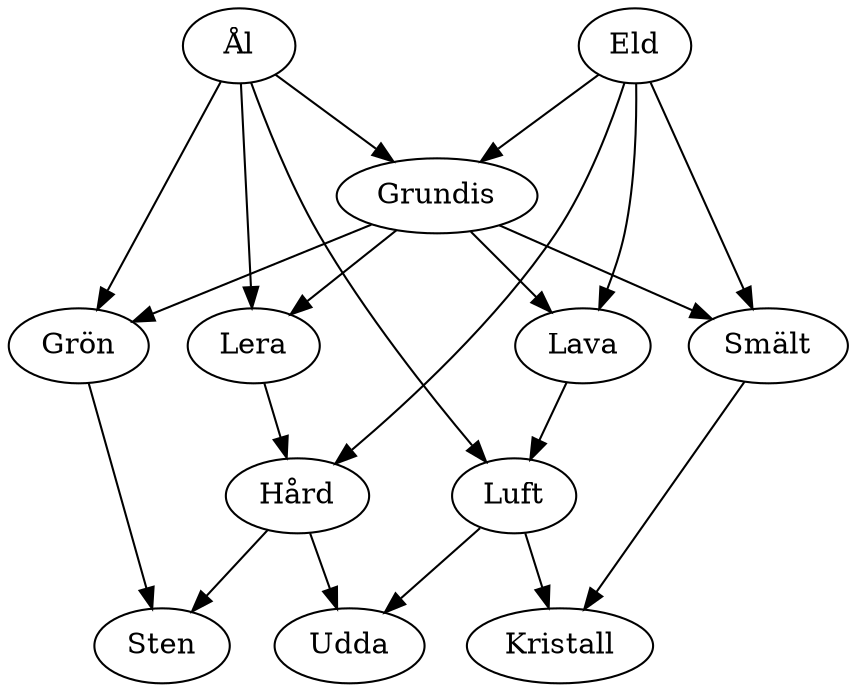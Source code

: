 digraph G {
  "Ål" -> "Grundis"
  "Eld" -> "Grundis"
  "Ål" -> "Lera"
  "Grundis" -> "Lera"
  "Eld" -> "Lava"
  "Grundis" -> "Lava"
  "Ål" -> "Grön"
  "Grundis" -> "Grön"
  "Eld" -> "Smält"
  "Grundis" -> "Smält"
  "Eld" -> "Hård"
  "Lera" -> "Hård"
  "Ål" -> "Luft"
  "Lava" -> "Luft"
  "Grön" -> "Sten"
  "Hård" -> "Sten"
  "Luft" -> "Kristall"
  "Smält" -> "Kristall"
  "Hård" -> "Udda"
  "Luft" -> "Udda"
}
